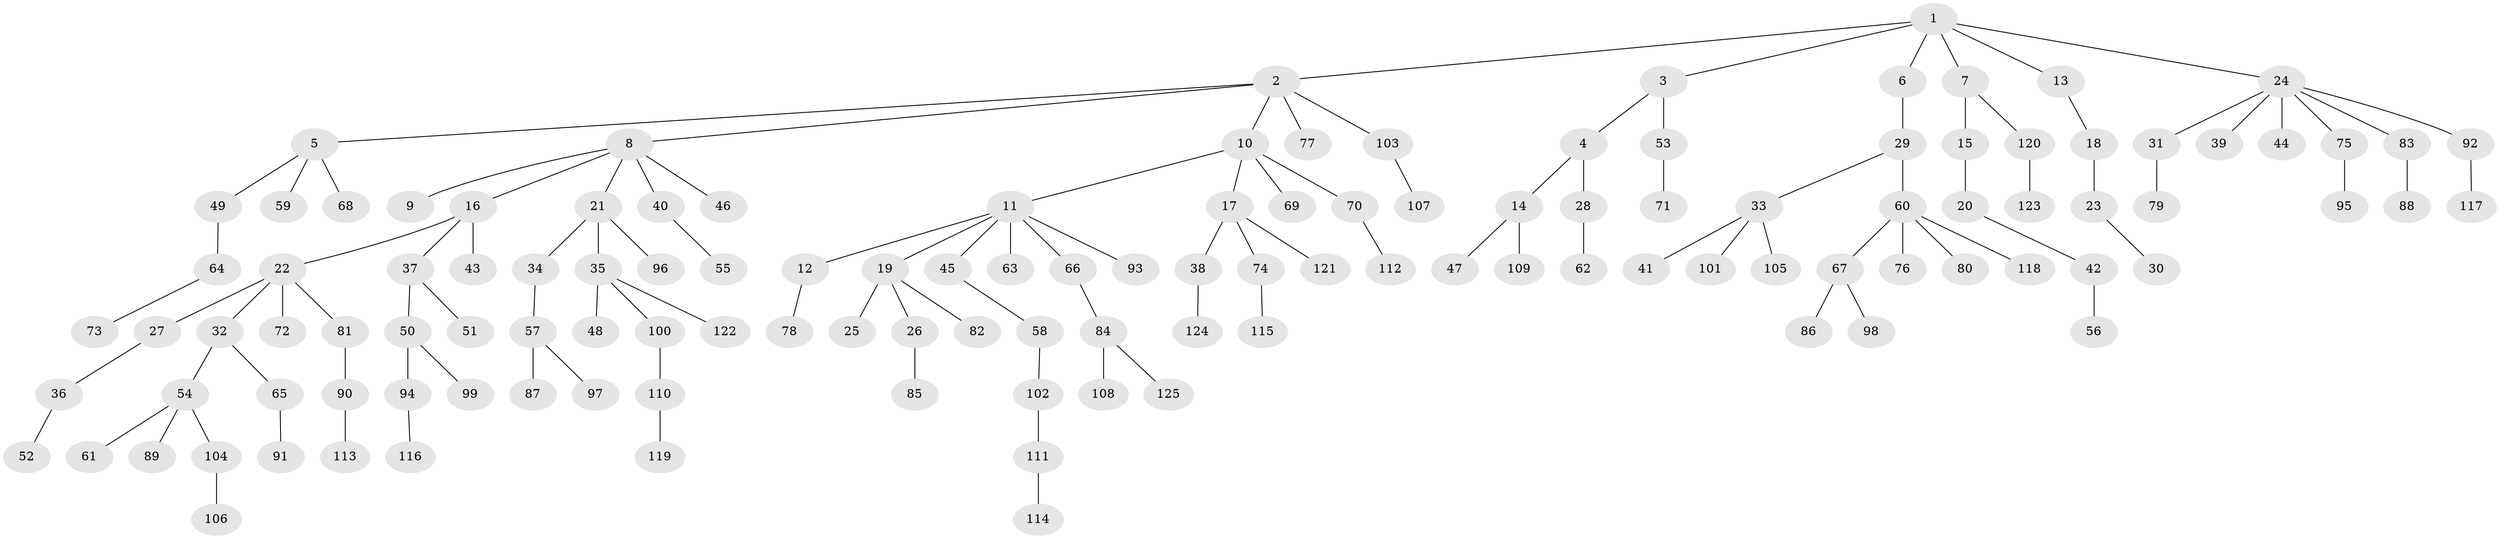 // coarse degree distribution, {10: 0.022988505747126436, 3: 0.08045977011494253, 4: 0.06896551724137931, 2: 0.2413793103448276, 1: 0.5517241379310345, 5: 0.011494252873563218, 6: 0.022988505747126436}
// Generated by graph-tools (version 1.1) at 2025/19/03/04/25 18:19:06]
// undirected, 125 vertices, 124 edges
graph export_dot {
graph [start="1"]
  node [color=gray90,style=filled];
  1;
  2;
  3;
  4;
  5;
  6;
  7;
  8;
  9;
  10;
  11;
  12;
  13;
  14;
  15;
  16;
  17;
  18;
  19;
  20;
  21;
  22;
  23;
  24;
  25;
  26;
  27;
  28;
  29;
  30;
  31;
  32;
  33;
  34;
  35;
  36;
  37;
  38;
  39;
  40;
  41;
  42;
  43;
  44;
  45;
  46;
  47;
  48;
  49;
  50;
  51;
  52;
  53;
  54;
  55;
  56;
  57;
  58;
  59;
  60;
  61;
  62;
  63;
  64;
  65;
  66;
  67;
  68;
  69;
  70;
  71;
  72;
  73;
  74;
  75;
  76;
  77;
  78;
  79;
  80;
  81;
  82;
  83;
  84;
  85;
  86;
  87;
  88;
  89;
  90;
  91;
  92;
  93;
  94;
  95;
  96;
  97;
  98;
  99;
  100;
  101;
  102;
  103;
  104;
  105;
  106;
  107;
  108;
  109;
  110;
  111;
  112;
  113;
  114;
  115;
  116;
  117;
  118;
  119;
  120;
  121;
  122;
  123;
  124;
  125;
  1 -- 2;
  1 -- 3;
  1 -- 6;
  1 -- 7;
  1 -- 13;
  1 -- 24;
  2 -- 5;
  2 -- 8;
  2 -- 10;
  2 -- 77;
  2 -- 103;
  3 -- 4;
  3 -- 53;
  4 -- 14;
  4 -- 28;
  5 -- 49;
  5 -- 59;
  5 -- 68;
  6 -- 29;
  7 -- 15;
  7 -- 120;
  8 -- 9;
  8 -- 16;
  8 -- 21;
  8 -- 40;
  8 -- 46;
  10 -- 11;
  10 -- 17;
  10 -- 69;
  10 -- 70;
  11 -- 12;
  11 -- 19;
  11 -- 45;
  11 -- 63;
  11 -- 66;
  11 -- 93;
  12 -- 78;
  13 -- 18;
  14 -- 47;
  14 -- 109;
  15 -- 20;
  16 -- 22;
  16 -- 37;
  16 -- 43;
  17 -- 38;
  17 -- 74;
  17 -- 121;
  18 -- 23;
  19 -- 25;
  19 -- 26;
  19 -- 82;
  20 -- 42;
  21 -- 34;
  21 -- 35;
  21 -- 96;
  22 -- 27;
  22 -- 32;
  22 -- 72;
  22 -- 81;
  23 -- 30;
  24 -- 31;
  24 -- 39;
  24 -- 44;
  24 -- 75;
  24 -- 83;
  24 -- 92;
  26 -- 85;
  27 -- 36;
  28 -- 62;
  29 -- 33;
  29 -- 60;
  31 -- 79;
  32 -- 54;
  32 -- 65;
  33 -- 41;
  33 -- 101;
  33 -- 105;
  34 -- 57;
  35 -- 48;
  35 -- 100;
  35 -- 122;
  36 -- 52;
  37 -- 50;
  37 -- 51;
  38 -- 124;
  40 -- 55;
  42 -- 56;
  45 -- 58;
  49 -- 64;
  50 -- 94;
  50 -- 99;
  53 -- 71;
  54 -- 61;
  54 -- 89;
  54 -- 104;
  57 -- 87;
  57 -- 97;
  58 -- 102;
  60 -- 67;
  60 -- 76;
  60 -- 80;
  60 -- 118;
  64 -- 73;
  65 -- 91;
  66 -- 84;
  67 -- 86;
  67 -- 98;
  70 -- 112;
  74 -- 115;
  75 -- 95;
  81 -- 90;
  83 -- 88;
  84 -- 108;
  84 -- 125;
  90 -- 113;
  92 -- 117;
  94 -- 116;
  100 -- 110;
  102 -- 111;
  103 -- 107;
  104 -- 106;
  110 -- 119;
  111 -- 114;
  120 -- 123;
}
